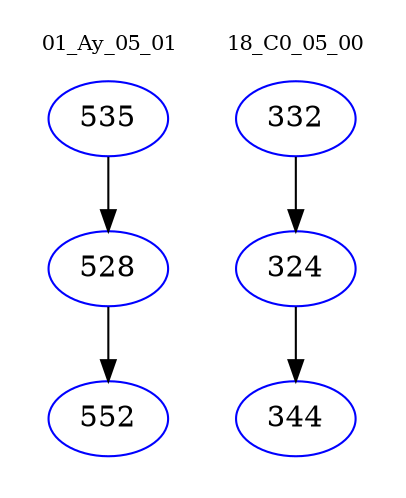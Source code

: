 digraph{
subgraph cluster_0 {
color = white
label = "01_Ay_05_01";
fontsize=10;
T0_535 [label="535", color="blue"]
T0_535 -> T0_528 [color="black"]
T0_528 [label="528", color="blue"]
T0_528 -> T0_552 [color="black"]
T0_552 [label="552", color="blue"]
}
subgraph cluster_1 {
color = white
label = "18_C0_05_00";
fontsize=10;
T1_332 [label="332", color="blue"]
T1_332 -> T1_324 [color="black"]
T1_324 [label="324", color="blue"]
T1_324 -> T1_344 [color="black"]
T1_344 [label="344", color="blue"]
}
}
